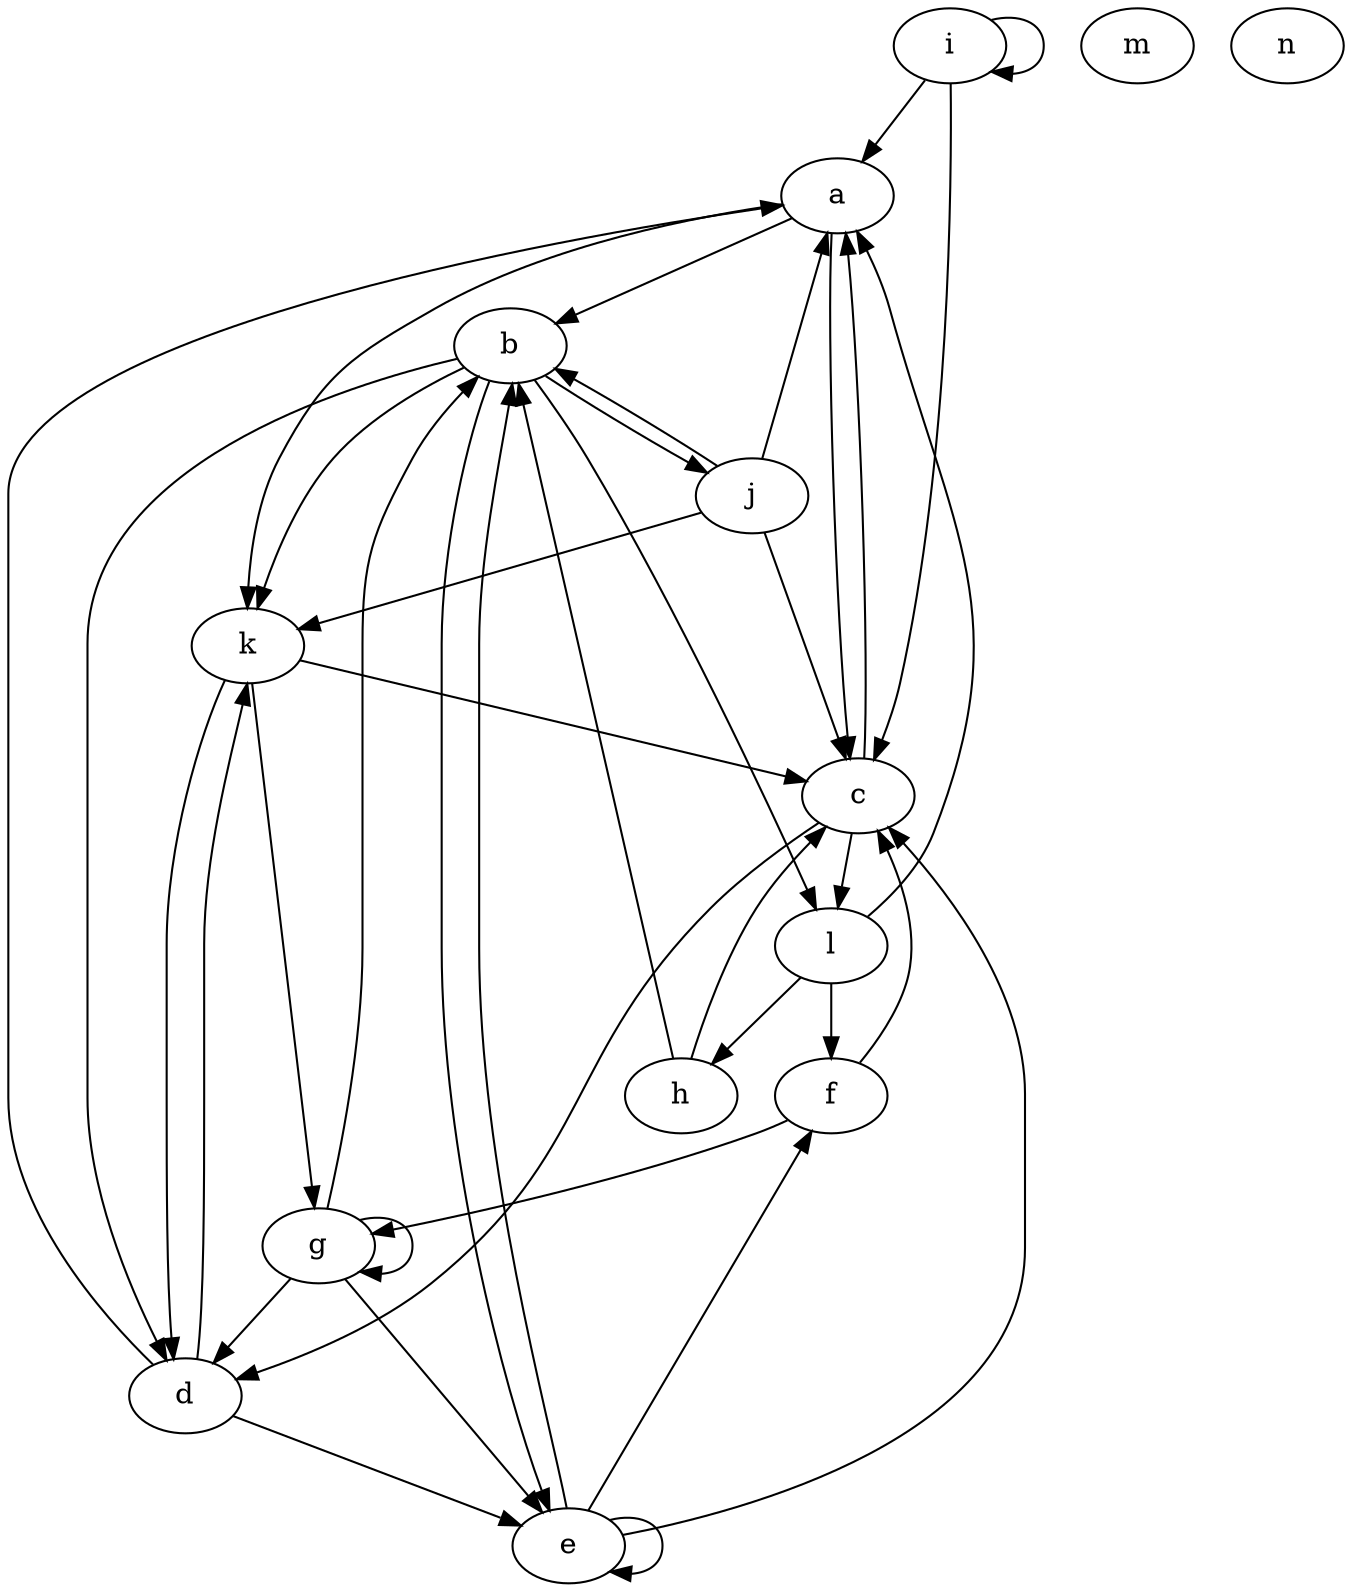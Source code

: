 digraph G {
  1 [ label="a" ];
  2 [ label="b" ];
  3 [ label="c" ];
  4 [ label="k" ];
  5 [ label="d" ];
  6 [ label="e" ];
  7 [ label="j" ];
  8 [ label="l" ];
  9 [ label="f" ];
  10 [ label="g" ];
  11 [ label="h" ];
  12 [ label="i" ];
  13 [ label="m" ];
  14 [ label="n" ];
  1 -> 2;
  1 -> 3;
  1 -> 4;
  2 -> 5;
  2 -> 6;
  2 -> 7;
  2 -> 4;
  2 -> 8;
  3 -> 1;
  3 -> 5;
  3 -> 8;
  5 -> 1;
  5 -> 6;
  5 -> 4;
  6 -> 2;
  6 -> 3;
  6 -> 6;
  6 -> 9;
  9 -> 3;
  9 -> 10;
  10 -> 10;
  10 -> 6;
  10 -> 2;
  10 -> 5;
  11 -> 2;
  11 -> 3;
  12 -> 1;
  12 -> 3;
  12 -> 12;
  7 -> 4;
  7 -> 3;
  7 -> 1;
  7 -> 2;
  4 -> 3;
  4 -> 10;
  4 -> 5;
  8 -> 1;
  8 -> 9;
  8 -> 11;
}
